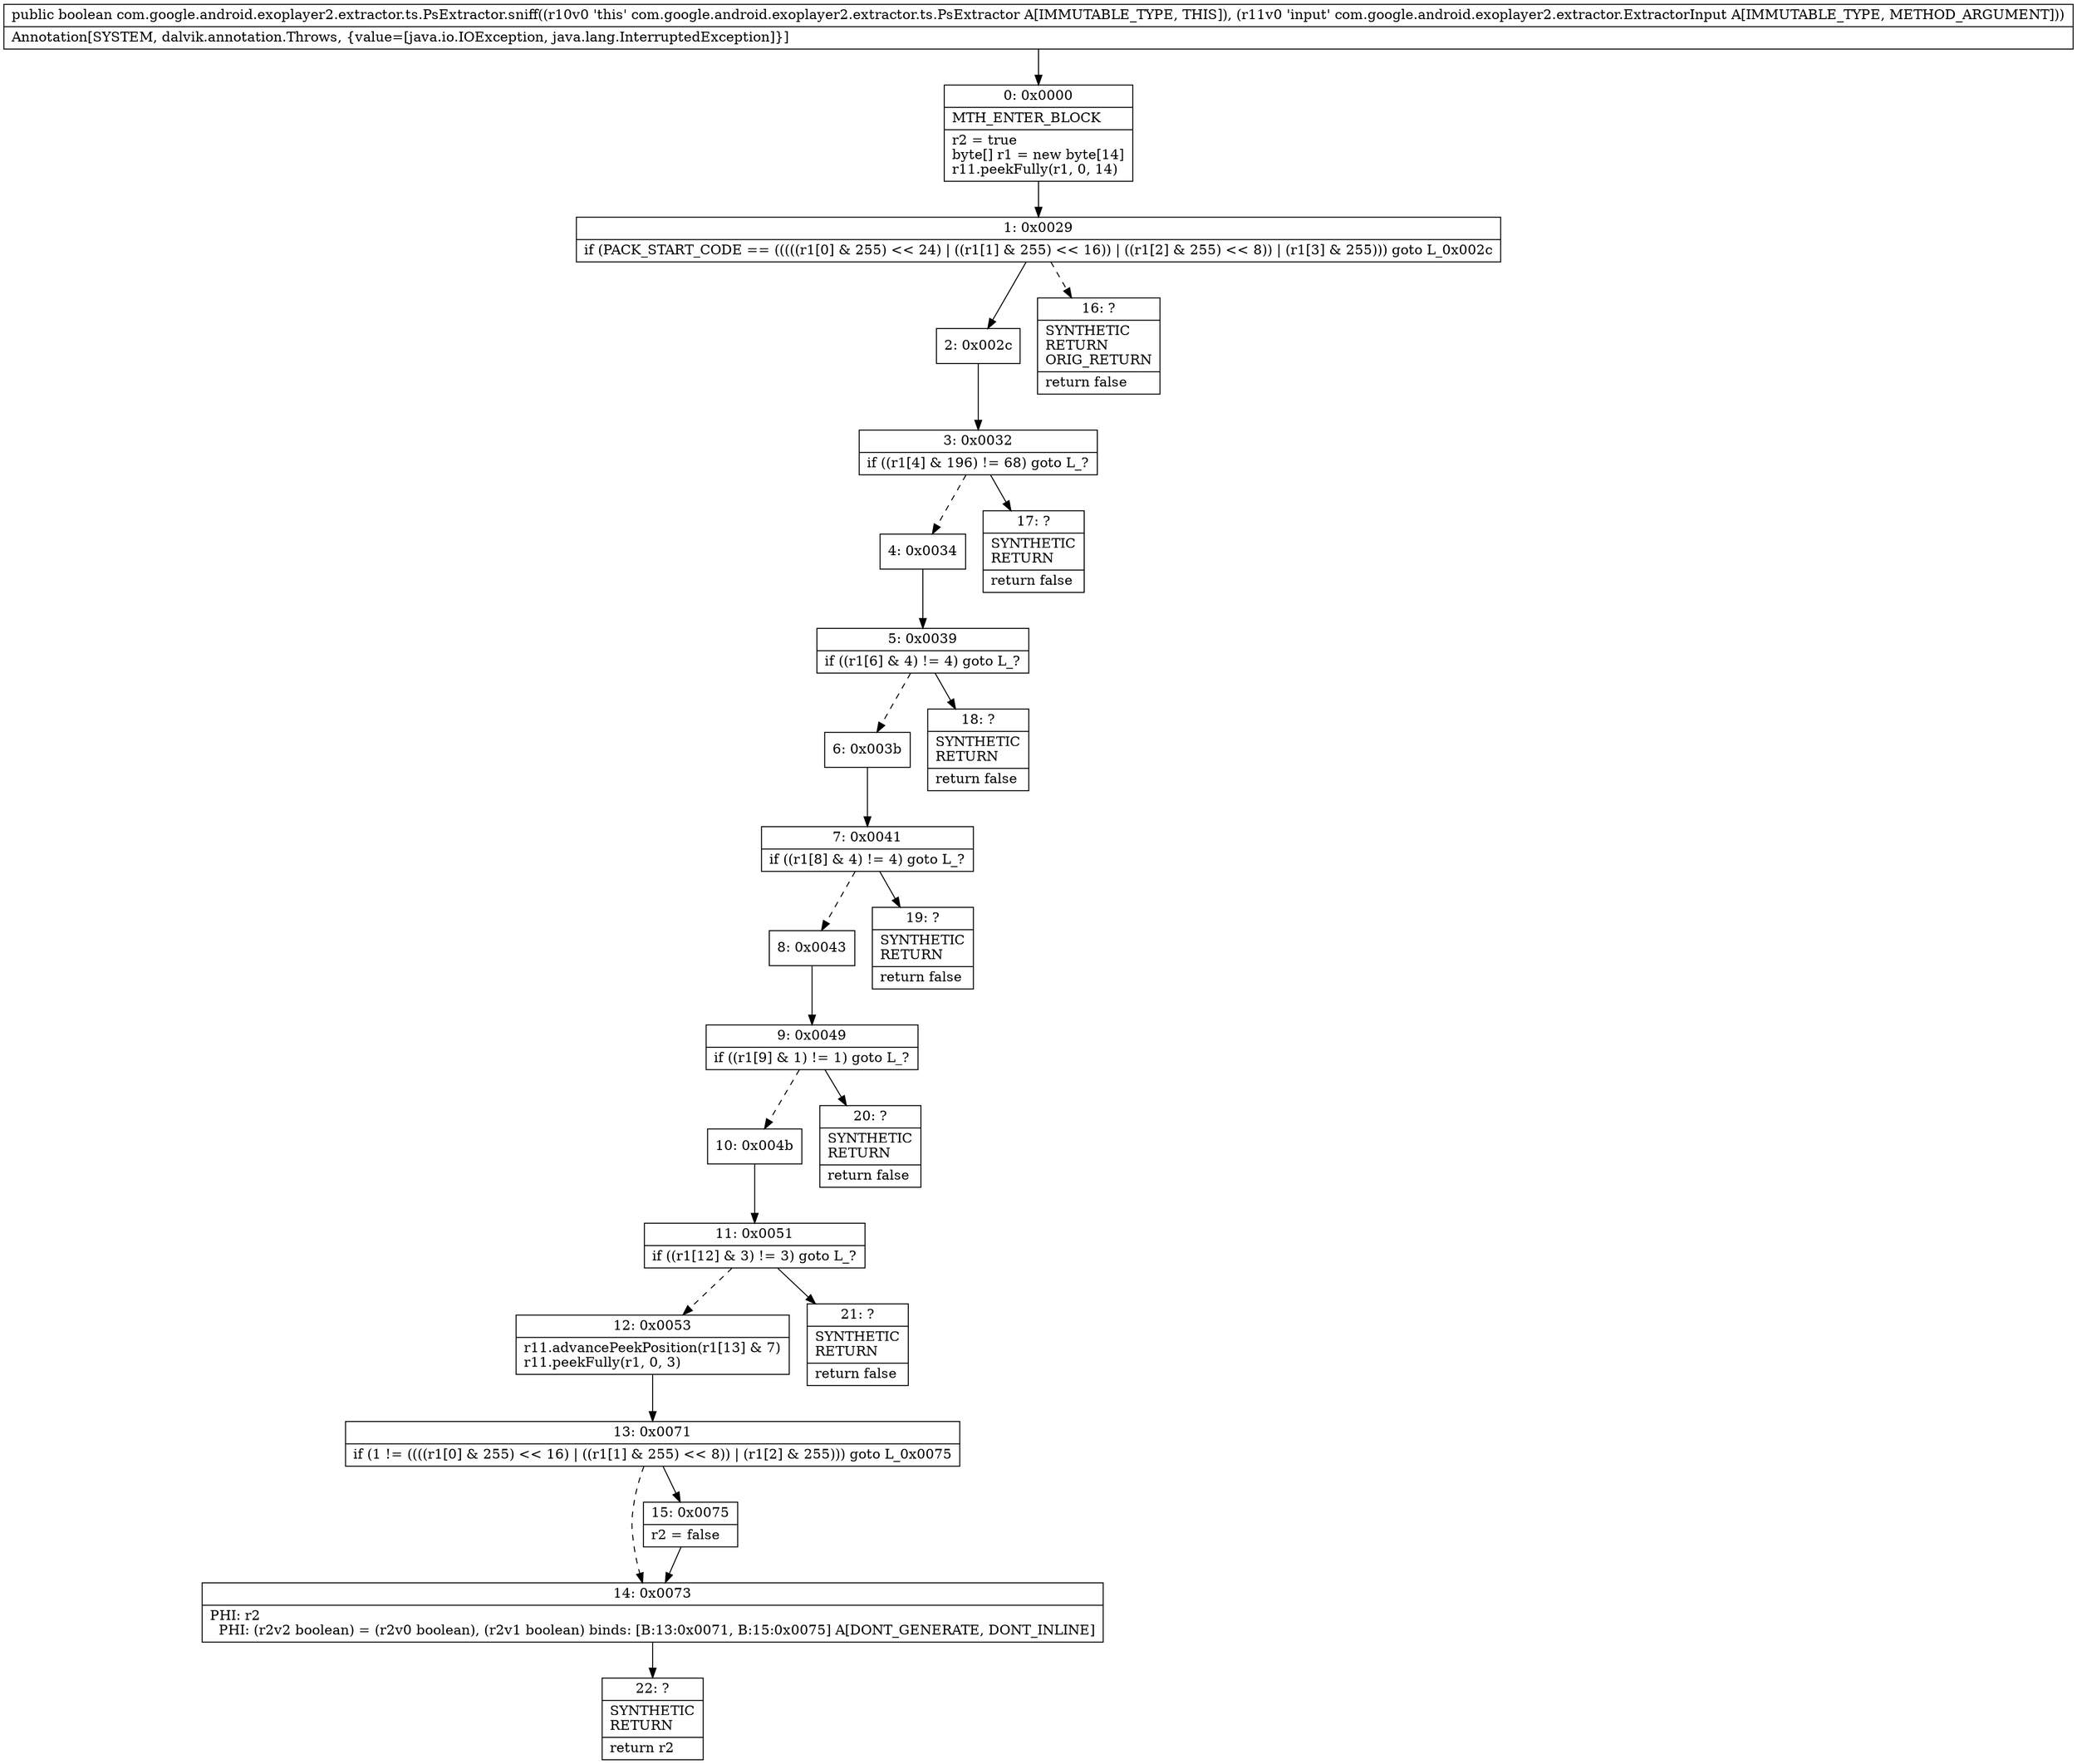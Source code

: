 digraph "CFG forcom.google.android.exoplayer2.extractor.ts.PsExtractor.sniff(Lcom\/google\/android\/exoplayer2\/extractor\/ExtractorInput;)Z" {
Node_0 [shape=record,label="{0\:\ 0x0000|MTH_ENTER_BLOCK\l|r2 = true\lbyte[] r1 = new byte[14]\lr11.peekFully(r1, 0, 14)\l}"];
Node_1 [shape=record,label="{1\:\ 0x0029|if (PACK_START_CODE == (((((r1[0] & 255) \<\< 24) \| ((r1[1] & 255) \<\< 16)) \| ((r1[2] & 255) \<\< 8)) \| (r1[3] & 255))) goto L_0x002c\l}"];
Node_2 [shape=record,label="{2\:\ 0x002c}"];
Node_3 [shape=record,label="{3\:\ 0x0032|if ((r1[4] & 196) != 68) goto L_?\l}"];
Node_4 [shape=record,label="{4\:\ 0x0034}"];
Node_5 [shape=record,label="{5\:\ 0x0039|if ((r1[6] & 4) != 4) goto L_?\l}"];
Node_6 [shape=record,label="{6\:\ 0x003b}"];
Node_7 [shape=record,label="{7\:\ 0x0041|if ((r1[8] & 4) != 4) goto L_?\l}"];
Node_8 [shape=record,label="{8\:\ 0x0043}"];
Node_9 [shape=record,label="{9\:\ 0x0049|if ((r1[9] & 1) != 1) goto L_?\l}"];
Node_10 [shape=record,label="{10\:\ 0x004b}"];
Node_11 [shape=record,label="{11\:\ 0x0051|if ((r1[12] & 3) != 3) goto L_?\l}"];
Node_12 [shape=record,label="{12\:\ 0x0053|r11.advancePeekPosition(r1[13] & 7)\lr11.peekFully(r1, 0, 3)\l}"];
Node_13 [shape=record,label="{13\:\ 0x0071|if (1 != ((((r1[0] & 255) \<\< 16) \| ((r1[1] & 255) \<\< 8)) \| (r1[2] & 255))) goto L_0x0075\l}"];
Node_14 [shape=record,label="{14\:\ 0x0073|PHI: r2 \l  PHI: (r2v2 boolean) = (r2v0 boolean), (r2v1 boolean) binds: [B:13:0x0071, B:15:0x0075] A[DONT_GENERATE, DONT_INLINE]\l}"];
Node_15 [shape=record,label="{15\:\ 0x0075|r2 = false\l}"];
Node_16 [shape=record,label="{16\:\ ?|SYNTHETIC\lRETURN\lORIG_RETURN\l|return false\l}"];
Node_17 [shape=record,label="{17\:\ ?|SYNTHETIC\lRETURN\l|return false\l}"];
Node_18 [shape=record,label="{18\:\ ?|SYNTHETIC\lRETURN\l|return false\l}"];
Node_19 [shape=record,label="{19\:\ ?|SYNTHETIC\lRETURN\l|return false\l}"];
Node_20 [shape=record,label="{20\:\ ?|SYNTHETIC\lRETURN\l|return false\l}"];
Node_21 [shape=record,label="{21\:\ ?|SYNTHETIC\lRETURN\l|return false\l}"];
Node_22 [shape=record,label="{22\:\ ?|SYNTHETIC\lRETURN\l|return r2\l}"];
MethodNode[shape=record,label="{public boolean com.google.android.exoplayer2.extractor.ts.PsExtractor.sniff((r10v0 'this' com.google.android.exoplayer2.extractor.ts.PsExtractor A[IMMUTABLE_TYPE, THIS]), (r11v0 'input' com.google.android.exoplayer2.extractor.ExtractorInput A[IMMUTABLE_TYPE, METHOD_ARGUMENT]))  | Annotation[SYSTEM, dalvik.annotation.Throws, \{value=[java.io.IOException, java.lang.InterruptedException]\}]\l}"];
MethodNode -> Node_0;
Node_0 -> Node_1;
Node_1 -> Node_2;
Node_1 -> Node_16[style=dashed];
Node_2 -> Node_3;
Node_3 -> Node_4[style=dashed];
Node_3 -> Node_17;
Node_4 -> Node_5;
Node_5 -> Node_6[style=dashed];
Node_5 -> Node_18;
Node_6 -> Node_7;
Node_7 -> Node_8[style=dashed];
Node_7 -> Node_19;
Node_8 -> Node_9;
Node_9 -> Node_10[style=dashed];
Node_9 -> Node_20;
Node_10 -> Node_11;
Node_11 -> Node_12[style=dashed];
Node_11 -> Node_21;
Node_12 -> Node_13;
Node_13 -> Node_14[style=dashed];
Node_13 -> Node_15;
Node_14 -> Node_22;
Node_15 -> Node_14;
}

